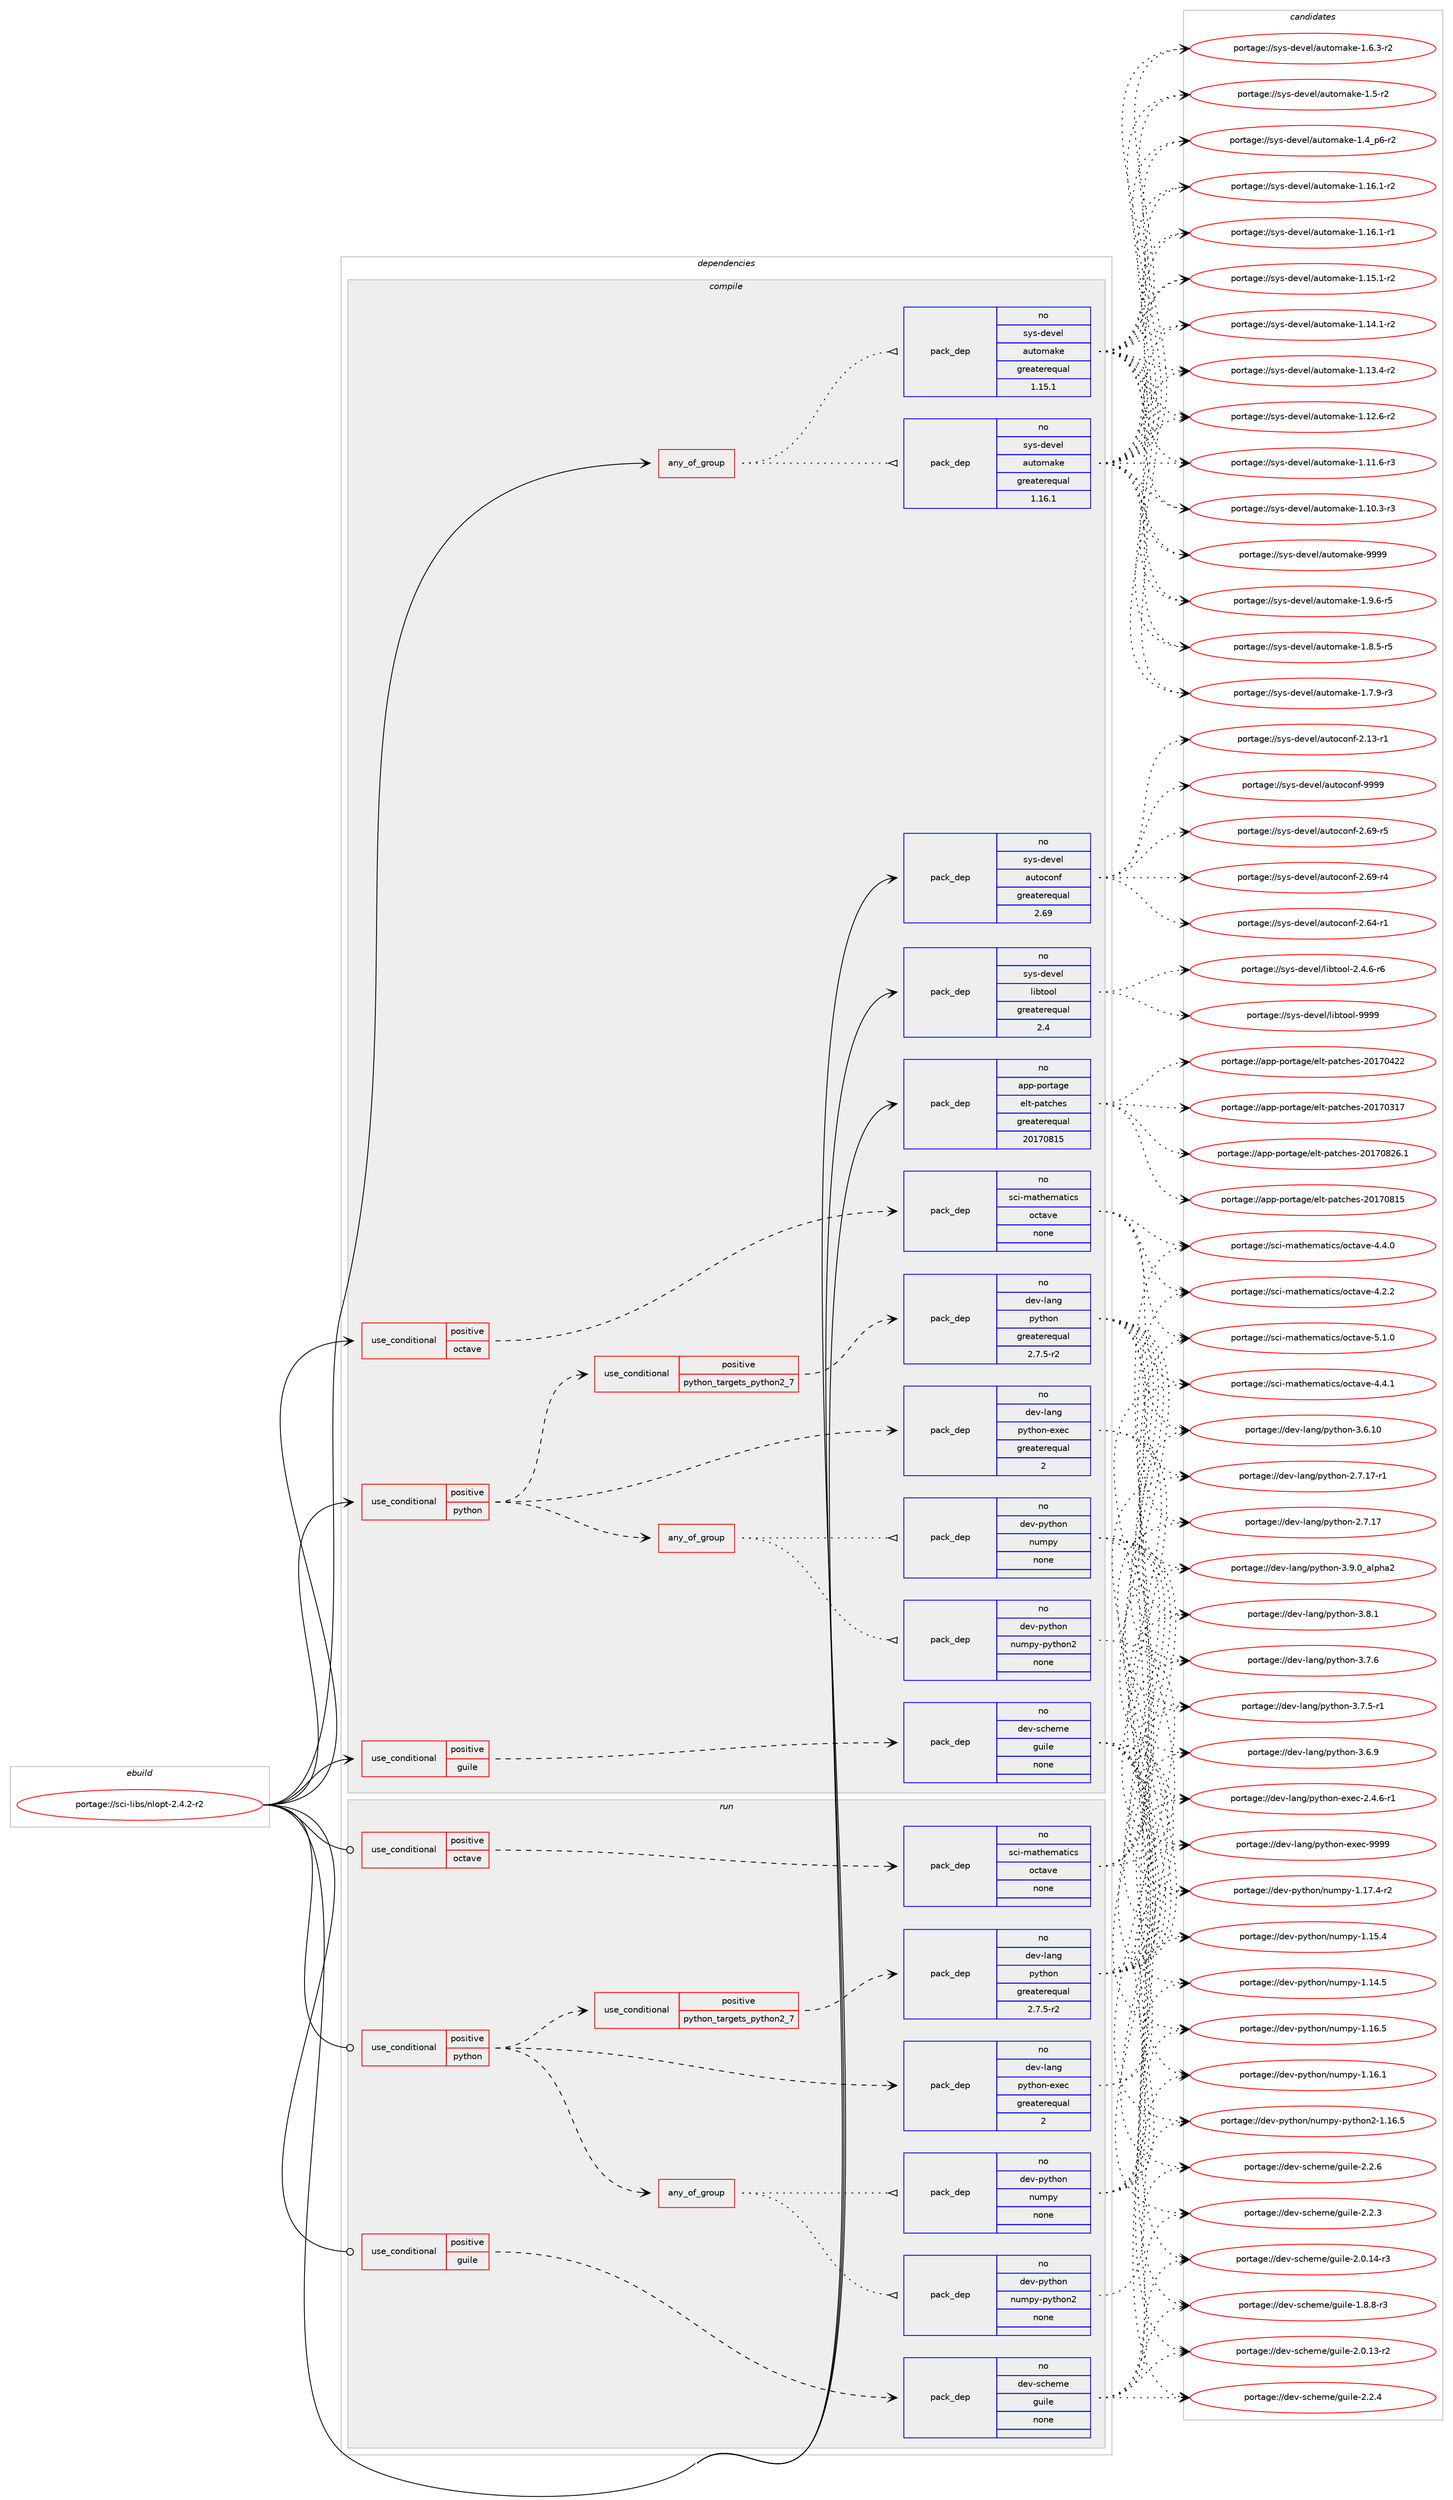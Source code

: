 digraph prolog {

# *************
# Graph options
# *************

newrank=true;
concentrate=true;
compound=true;
graph [rankdir=LR,fontname=Helvetica,fontsize=10,ranksep=1.5];#, ranksep=2.5, nodesep=0.2];
edge  [arrowhead=vee];
node  [fontname=Helvetica,fontsize=10];

# **********
# The ebuild
# **********

subgraph cluster_leftcol {
color=gray;
rank=same;
label=<<i>ebuild</i>>;
id [label="portage://sci-libs/nlopt-2.4.2-r2", color=red, width=4, href="../sci-libs/nlopt-2.4.2-r2.svg"];
}

# ****************
# The dependencies
# ****************

subgraph cluster_midcol {
color=gray;
label=<<i>dependencies</i>>;
subgraph cluster_compile {
fillcolor="#eeeeee";
style=filled;
label=<<i>compile</i>>;
subgraph any1357 {
dependency80107 [label=<<TABLE BORDER="0" CELLBORDER="1" CELLSPACING="0" CELLPADDING="4"><TR><TD CELLPADDING="10">any_of_group</TD></TR></TABLE>>, shape=none, color=red];subgraph pack62935 {
dependency80108 [label=<<TABLE BORDER="0" CELLBORDER="1" CELLSPACING="0" CELLPADDING="4" WIDTH="220"><TR><TD ROWSPAN="6" CELLPADDING="30">pack_dep</TD></TR><TR><TD WIDTH="110">no</TD></TR><TR><TD>sys-devel</TD></TR><TR><TD>automake</TD></TR><TR><TD>greaterequal</TD></TR><TR><TD>1.16.1</TD></TR></TABLE>>, shape=none, color=blue];
}
dependency80107:e -> dependency80108:w [weight=20,style="dotted",arrowhead="oinv"];
subgraph pack62936 {
dependency80109 [label=<<TABLE BORDER="0" CELLBORDER="1" CELLSPACING="0" CELLPADDING="4" WIDTH="220"><TR><TD ROWSPAN="6" CELLPADDING="30">pack_dep</TD></TR><TR><TD WIDTH="110">no</TD></TR><TR><TD>sys-devel</TD></TR><TR><TD>automake</TD></TR><TR><TD>greaterequal</TD></TR><TR><TD>1.15.1</TD></TR></TABLE>>, shape=none, color=blue];
}
dependency80107:e -> dependency80109:w [weight=20,style="dotted",arrowhead="oinv"];
}
id:e -> dependency80107:w [weight=20,style="solid",arrowhead="vee"];
subgraph cond15742 {
dependency80110 [label=<<TABLE BORDER="0" CELLBORDER="1" CELLSPACING="0" CELLPADDING="4"><TR><TD ROWSPAN="3" CELLPADDING="10">use_conditional</TD></TR><TR><TD>positive</TD></TR><TR><TD>guile</TD></TR></TABLE>>, shape=none, color=red];
subgraph pack62937 {
dependency80111 [label=<<TABLE BORDER="0" CELLBORDER="1" CELLSPACING="0" CELLPADDING="4" WIDTH="220"><TR><TD ROWSPAN="6" CELLPADDING="30">pack_dep</TD></TR><TR><TD WIDTH="110">no</TD></TR><TR><TD>dev-scheme</TD></TR><TR><TD>guile</TD></TR><TR><TD>none</TD></TR><TR><TD></TD></TR></TABLE>>, shape=none, color=blue];
}
dependency80110:e -> dependency80111:w [weight=20,style="dashed",arrowhead="vee"];
}
id:e -> dependency80110:w [weight=20,style="solid",arrowhead="vee"];
subgraph cond15743 {
dependency80112 [label=<<TABLE BORDER="0" CELLBORDER="1" CELLSPACING="0" CELLPADDING="4"><TR><TD ROWSPAN="3" CELLPADDING="10">use_conditional</TD></TR><TR><TD>positive</TD></TR><TR><TD>octave</TD></TR></TABLE>>, shape=none, color=red];
subgraph pack62938 {
dependency80113 [label=<<TABLE BORDER="0" CELLBORDER="1" CELLSPACING="0" CELLPADDING="4" WIDTH="220"><TR><TD ROWSPAN="6" CELLPADDING="30">pack_dep</TD></TR><TR><TD WIDTH="110">no</TD></TR><TR><TD>sci-mathematics</TD></TR><TR><TD>octave</TD></TR><TR><TD>none</TD></TR><TR><TD></TD></TR></TABLE>>, shape=none, color=blue];
}
dependency80112:e -> dependency80113:w [weight=20,style="dashed",arrowhead="vee"];
}
id:e -> dependency80112:w [weight=20,style="solid",arrowhead="vee"];
subgraph cond15744 {
dependency80114 [label=<<TABLE BORDER="0" CELLBORDER="1" CELLSPACING="0" CELLPADDING="4"><TR><TD ROWSPAN="3" CELLPADDING="10">use_conditional</TD></TR><TR><TD>positive</TD></TR><TR><TD>python</TD></TR></TABLE>>, shape=none, color=red];
subgraph cond15745 {
dependency80115 [label=<<TABLE BORDER="0" CELLBORDER="1" CELLSPACING="0" CELLPADDING="4"><TR><TD ROWSPAN="3" CELLPADDING="10">use_conditional</TD></TR><TR><TD>positive</TD></TR><TR><TD>python_targets_python2_7</TD></TR></TABLE>>, shape=none, color=red];
subgraph pack62939 {
dependency80116 [label=<<TABLE BORDER="0" CELLBORDER="1" CELLSPACING="0" CELLPADDING="4" WIDTH="220"><TR><TD ROWSPAN="6" CELLPADDING="30">pack_dep</TD></TR><TR><TD WIDTH="110">no</TD></TR><TR><TD>dev-lang</TD></TR><TR><TD>python</TD></TR><TR><TD>greaterequal</TD></TR><TR><TD>2.7.5-r2</TD></TR></TABLE>>, shape=none, color=blue];
}
dependency80115:e -> dependency80116:w [weight=20,style="dashed",arrowhead="vee"];
}
dependency80114:e -> dependency80115:w [weight=20,style="dashed",arrowhead="vee"];
subgraph pack62940 {
dependency80117 [label=<<TABLE BORDER="0" CELLBORDER="1" CELLSPACING="0" CELLPADDING="4" WIDTH="220"><TR><TD ROWSPAN="6" CELLPADDING="30">pack_dep</TD></TR><TR><TD WIDTH="110">no</TD></TR><TR><TD>dev-lang</TD></TR><TR><TD>python-exec</TD></TR><TR><TD>greaterequal</TD></TR><TR><TD>2</TD></TR></TABLE>>, shape=none, color=blue];
}
dependency80114:e -> dependency80117:w [weight=20,style="dashed",arrowhead="vee"];
subgraph any1358 {
dependency80118 [label=<<TABLE BORDER="0" CELLBORDER="1" CELLSPACING="0" CELLPADDING="4"><TR><TD CELLPADDING="10">any_of_group</TD></TR></TABLE>>, shape=none, color=red];subgraph pack62941 {
dependency80119 [label=<<TABLE BORDER="0" CELLBORDER="1" CELLSPACING="0" CELLPADDING="4" WIDTH="220"><TR><TD ROWSPAN="6" CELLPADDING="30">pack_dep</TD></TR><TR><TD WIDTH="110">no</TD></TR><TR><TD>dev-python</TD></TR><TR><TD>numpy-python2</TD></TR><TR><TD>none</TD></TR><TR><TD></TD></TR></TABLE>>, shape=none, color=blue];
}
dependency80118:e -> dependency80119:w [weight=20,style="dotted",arrowhead="oinv"];
subgraph pack62942 {
dependency80120 [label=<<TABLE BORDER="0" CELLBORDER="1" CELLSPACING="0" CELLPADDING="4" WIDTH="220"><TR><TD ROWSPAN="6" CELLPADDING="30">pack_dep</TD></TR><TR><TD WIDTH="110">no</TD></TR><TR><TD>dev-python</TD></TR><TR><TD>numpy</TD></TR><TR><TD>none</TD></TR><TR><TD></TD></TR></TABLE>>, shape=none, color=blue];
}
dependency80118:e -> dependency80120:w [weight=20,style="dotted",arrowhead="oinv"];
}
dependency80114:e -> dependency80118:w [weight=20,style="dashed",arrowhead="vee"];
}
id:e -> dependency80114:w [weight=20,style="solid",arrowhead="vee"];
subgraph pack62943 {
dependency80121 [label=<<TABLE BORDER="0" CELLBORDER="1" CELLSPACING="0" CELLPADDING="4" WIDTH="220"><TR><TD ROWSPAN="6" CELLPADDING="30">pack_dep</TD></TR><TR><TD WIDTH="110">no</TD></TR><TR><TD>app-portage</TD></TR><TR><TD>elt-patches</TD></TR><TR><TD>greaterequal</TD></TR><TR><TD>20170815</TD></TR></TABLE>>, shape=none, color=blue];
}
id:e -> dependency80121:w [weight=20,style="solid",arrowhead="vee"];
subgraph pack62944 {
dependency80122 [label=<<TABLE BORDER="0" CELLBORDER="1" CELLSPACING="0" CELLPADDING="4" WIDTH="220"><TR><TD ROWSPAN="6" CELLPADDING="30">pack_dep</TD></TR><TR><TD WIDTH="110">no</TD></TR><TR><TD>sys-devel</TD></TR><TR><TD>autoconf</TD></TR><TR><TD>greaterequal</TD></TR><TR><TD>2.69</TD></TR></TABLE>>, shape=none, color=blue];
}
id:e -> dependency80122:w [weight=20,style="solid",arrowhead="vee"];
subgraph pack62945 {
dependency80123 [label=<<TABLE BORDER="0" CELLBORDER="1" CELLSPACING="0" CELLPADDING="4" WIDTH="220"><TR><TD ROWSPAN="6" CELLPADDING="30">pack_dep</TD></TR><TR><TD WIDTH="110">no</TD></TR><TR><TD>sys-devel</TD></TR><TR><TD>libtool</TD></TR><TR><TD>greaterequal</TD></TR><TR><TD>2.4</TD></TR></TABLE>>, shape=none, color=blue];
}
id:e -> dependency80123:w [weight=20,style="solid",arrowhead="vee"];
}
subgraph cluster_compileandrun {
fillcolor="#eeeeee";
style=filled;
label=<<i>compile and run</i>>;
}
subgraph cluster_run {
fillcolor="#eeeeee";
style=filled;
label=<<i>run</i>>;
subgraph cond15746 {
dependency80124 [label=<<TABLE BORDER="0" CELLBORDER="1" CELLSPACING="0" CELLPADDING="4"><TR><TD ROWSPAN="3" CELLPADDING="10">use_conditional</TD></TR><TR><TD>positive</TD></TR><TR><TD>guile</TD></TR></TABLE>>, shape=none, color=red];
subgraph pack62946 {
dependency80125 [label=<<TABLE BORDER="0" CELLBORDER="1" CELLSPACING="0" CELLPADDING="4" WIDTH="220"><TR><TD ROWSPAN="6" CELLPADDING="30">pack_dep</TD></TR><TR><TD WIDTH="110">no</TD></TR><TR><TD>dev-scheme</TD></TR><TR><TD>guile</TD></TR><TR><TD>none</TD></TR><TR><TD></TD></TR></TABLE>>, shape=none, color=blue];
}
dependency80124:e -> dependency80125:w [weight=20,style="dashed",arrowhead="vee"];
}
id:e -> dependency80124:w [weight=20,style="solid",arrowhead="odot"];
subgraph cond15747 {
dependency80126 [label=<<TABLE BORDER="0" CELLBORDER="1" CELLSPACING="0" CELLPADDING="4"><TR><TD ROWSPAN="3" CELLPADDING="10">use_conditional</TD></TR><TR><TD>positive</TD></TR><TR><TD>octave</TD></TR></TABLE>>, shape=none, color=red];
subgraph pack62947 {
dependency80127 [label=<<TABLE BORDER="0" CELLBORDER="1" CELLSPACING="0" CELLPADDING="4" WIDTH="220"><TR><TD ROWSPAN="6" CELLPADDING="30">pack_dep</TD></TR><TR><TD WIDTH="110">no</TD></TR><TR><TD>sci-mathematics</TD></TR><TR><TD>octave</TD></TR><TR><TD>none</TD></TR><TR><TD></TD></TR></TABLE>>, shape=none, color=blue];
}
dependency80126:e -> dependency80127:w [weight=20,style="dashed",arrowhead="vee"];
}
id:e -> dependency80126:w [weight=20,style="solid",arrowhead="odot"];
subgraph cond15748 {
dependency80128 [label=<<TABLE BORDER="0" CELLBORDER="1" CELLSPACING="0" CELLPADDING="4"><TR><TD ROWSPAN="3" CELLPADDING="10">use_conditional</TD></TR><TR><TD>positive</TD></TR><TR><TD>python</TD></TR></TABLE>>, shape=none, color=red];
subgraph cond15749 {
dependency80129 [label=<<TABLE BORDER="0" CELLBORDER="1" CELLSPACING="0" CELLPADDING="4"><TR><TD ROWSPAN="3" CELLPADDING="10">use_conditional</TD></TR><TR><TD>positive</TD></TR><TR><TD>python_targets_python2_7</TD></TR></TABLE>>, shape=none, color=red];
subgraph pack62948 {
dependency80130 [label=<<TABLE BORDER="0" CELLBORDER="1" CELLSPACING="0" CELLPADDING="4" WIDTH="220"><TR><TD ROWSPAN="6" CELLPADDING="30">pack_dep</TD></TR><TR><TD WIDTH="110">no</TD></TR><TR><TD>dev-lang</TD></TR><TR><TD>python</TD></TR><TR><TD>greaterequal</TD></TR><TR><TD>2.7.5-r2</TD></TR></TABLE>>, shape=none, color=blue];
}
dependency80129:e -> dependency80130:w [weight=20,style="dashed",arrowhead="vee"];
}
dependency80128:e -> dependency80129:w [weight=20,style="dashed",arrowhead="vee"];
subgraph pack62949 {
dependency80131 [label=<<TABLE BORDER="0" CELLBORDER="1" CELLSPACING="0" CELLPADDING="4" WIDTH="220"><TR><TD ROWSPAN="6" CELLPADDING="30">pack_dep</TD></TR><TR><TD WIDTH="110">no</TD></TR><TR><TD>dev-lang</TD></TR><TR><TD>python-exec</TD></TR><TR><TD>greaterequal</TD></TR><TR><TD>2</TD></TR></TABLE>>, shape=none, color=blue];
}
dependency80128:e -> dependency80131:w [weight=20,style="dashed",arrowhead="vee"];
subgraph any1359 {
dependency80132 [label=<<TABLE BORDER="0" CELLBORDER="1" CELLSPACING="0" CELLPADDING="4"><TR><TD CELLPADDING="10">any_of_group</TD></TR></TABLE>>, shape=none, color=red];subgraph pack62950 {
dependency80133 [label=<<TABLE BORDER="0" CELLBORDER="1" CELLSPACING="0" CELLPADDING="4" WIDTH="220"><TR><TD ROWSPAN="6" CELLPADDING="30">pack_dep</TD></TR><TR><TD WIDTH="110">no</TD></TR><TR><TD>dev-python</TD></TR><TR><TD>numpy-python2</TD></TR><TR><TD>none</TD></TR><TR><TD></TD></TR></TABLE>>, shape=none, color=blue];
}
dependency80132:e -> dependency80133:w [weight=20,style="dotted",arrowhead="oinv"];
subgraph pack62951 {
dependency80134 [label=<<TABLE BORDER="0" CELLBORDER="1" CELLSPACING="0" CELLPADDING="4" WIDTH="220"><TR><TD ROWSPAN="6" CELLPADDING="30">pack_dep</TD></TR><TR><TD WIDTH="110">no</TD></TR><TR><TD>dev-python</TD></TR><TR><TD>numpy</TD></TR><TR><TD>none</TD></TR><TR><TD></TD></TR></TABLE>>, shape=none, color=blue];
}
dependency80132:e -> dependency80134:w [weight=20,style="dotted",arrowhead="oinv"];
}
dependency80128:e -> dependency80132:w [weight=20,style="dashed",arrowhead="vee"];
}
id:e -> dependency80128:w [weight=20,style="solid",arrowhead="odot"];
}
}

# **************
# The candidates
# **************

subgraph cluster_choices {
rank=same;
color=gray;
label=<<i>candidates</i>>;

subgraph choice62935 {
color=black;
nodesep=1;
choice115121115451001011181011084797117116111109971071014557575757 [label="portage://sys-devel/automake-9999", color=red, width=4,href="../sys-devel/automake-9999.svg"];
choice115121115451001011181011084797117116111109971071014549465746544511453 [label="portage://sys-devel/automake-1.9.6-r5", color=red, width=4,href="../sys-devel/automake-1.9.6-r5.svg"];
choice115121115451001011181011084797117116111109971071014549465646534511453 [label="portage://sys-devel/automake-1.8.5-r5", color=red, width=4,href="../sys-devel/automake-1.8.5-r5.svg"];
choice115121115451001011181011084797117116111109971071014549465546574511451 [label="portage://sys-devel/automake-1.7.9-r3", color=red, width=4,href="../sys-devel/automake-1.7.9-r3.svg"];
choice115121115451001011181011084797117116111109971071014549465446514511450 [label="portage://sys-devel/automake-1.6.3-r2", color=red, width=4,href="../sys-devel/automake-1.6.3-r2.svg"];
choice11512111545100101118101108479711711611110997107101454946534511450 [label="portage://sys-devel/automake-1.5-r2", color=red, width=4,href="../sys-devel/automake-1.5-r2.svg"];
choice115121115451001011181011084797117116111109971071014549465295112544511450 [label="portage://sys-devel/automake-1.4_p6-r2", color=red, width=4,href="../sys-devel/automake-1.4_p6-r2.svg"];
choice11512111545100101118101108479711711611110997107101454946495446494511450 [label="portage://sys-devel/automake-1.16.1-r2", color=red, width=4,href="../sys-devel/automake-1.16.1-r2.svg"];
choice11512111545100101118101108479711711611110997107101454946495446494511449 [label="portage://sys-devel/automake-1.16.1-r1", color=red, width=4,href="../sys-devel/automake-1.16.1-r1.svg"];
choice11512111545100101118101108479711711611110997107101454946495346494511450 [label="portage://sys-devel/automake-1.15.1-r2", color=red, width=4,href="../sys-devel/automake-1.15.1-r2.svg"];
choice11512111545100101118101108479711711611110997107101454946495246494511450 [label="portage://sys-devel/automake-1.14.1-r2", color=red, width=4,href="../sys-devel/automake-1.14.1-r2.svg"];
choice11512111545100101118101108479711711611110997107101454946495146524511450 [label="portage://sys-devel/automake-1.13.4-r2", color=red, width=4,href="../sys-devel/automake-1.13.4-r2.svg"];
choice11512111545100101118101108479711711611110997107101454946495046544511450 [label="portage://sys-devel/automake-1.12.6-r2", color=red, width=4,href="../sys-devel/automake-1.12.6-r2.svg"];
choice11512111545100101118101108479711711611110997107101454946494946544511451 [label="portage://sys-devel/automake-1.11.6-r3", color=red, width=4,href="../sys-devel/automake-1.11.6-r3.svg"];
choice11512111545100101118101108479711711611110997107101454946494846514511451 [label="portage://sys-devel/automake-1.10.3-r3", color=red, width=4,href="../sys-devel/automake-1.10.3-r3.svg"];
dependency80108:e -> choice115121115451001011181011084797117116111109971071014557575757:w [style=dotted,weight="100"];
dependency80108:e -> choice115121115451001011181011084797117116111109971071014549465746544511453:w [style=dotted,weight="100"];
dependency80108:e -> choice115121115451001011181011084797117116111109971071014549465646534511453:w [style=dotted,weight="100"];
dependency80108:e -> choice115121115451001011181011084797117116111109971071014549465546574511451:w [style=dotted,weight="100"];
dependency80108:e -> choice115121115451001011181011084797117116111109971071014549465446514511450:w [style=dotted,weight="100"];
dependency80108:e -> choice11512111545100101118101108479711711611110997107101454946534511450:w [style=dotted,weight="100"];
dependency80108:e -> choice115121115451001011181011084797117116111109971071014549465295112544511450:w [style=dotted,weight="100"];
dependency80108:e -> choice11512111545100101118101108479711711611110997107101454946495446494511450:w [style=dotted,weight="100"];
dependency80108:e -> choice11512111545100101118101108479711711611110997107101454946495446494511449:w [style=dotted,weight="100"];
dependency80108:e -> choice11512111545100101118101108479711711611110997107101454946495346494511450:w [style=dotted,weight="100"];
dependency80108:e -> choice11512111545100101118101108479711711611110997107101454946495246494511450:w [style=dotted,weight="100"];
dependency80108:e -> choice11512111545100101118101108479711711611110997107101454946495146524511450:w [style=dotted,weight="100"];
dependency80108:e -> choice11512111545100101118101108479711711611110997107101454946495046544511450:w [style=dotted,weight="100"];
dependency80108:e -> choice11512111545100101118101108479711711611110997107101454946494946544511451:w [style=dotted,weight="100"];
dependency80108:e -> choice11512111545100101118101108479711711611110997107101454946494846514511451:w [style=dotted,weight="100"];
}
subgraph choice62936 {
color=black;
nodesep=1;
choice115121115451001011181011084797117116111109971071014557575757 [label="portage://sys-devel/automake-9999", color=red, width=4,href="../sys-devel/automake-9999.svg"];
choice115121115451001011181011084797117116111109971071014549465746544511453 [label="portage://sys-devel/automake-1.9.6-r5", color=red, width=4,href="../sys-devel/automake-1.9.6-r5.svg"];
choice115121115451001011181011084797117116111109971071014549465646534511453 [label="portage://sys-devel/automake-1.8.5-r5", color=red, width=4,href="../sys-devel/automake-1.8.5-r5.svg"];
choice115121115451001011181011084797117116111109971071014549465546574511451 [label="portage://sys-devel/automake-1.7.9-r3", color=red, width=4,href="../sys-devel/automake-1.7.9-r3.svg"];
choice115121115451001011181011084797117116111109971071014549465446514511450 [label="portage://sys-devel/automake-1.6.3-r2", color=red, width=4,href="../sys-devel/automake-1.6.3-r2.svg"];
choice11512111545100101118101108479711711611110997107101454946534511450 [label="portage://sys-devel/automake-1.5-r2", color=red, width=4,href="../sys-devel/automake-1.5-r2.svg"];
choice115121115451001011181011084797117116111109971071014549465295112544511450 [label="portage://sys-devel/automake-1.4_p6-r2", color=red, width=4,href="../sys-devel/automake-1.4_p6-r2.svg"];
choice11512111545100101118101108479711711611110997107101454946495446494511450 [label="portage://sys-devel/automake-1.16.1-r2", color=red, width=4,href="../sys-devel/automake-1.16.1-r2.svg"];
choice11512111545100101118101108479711711611110997107101454946495446494511449 [label="portage://sys-devel/automake-1.16.1-r1", color=red, width=4,href="../sys-devel/automake-1.16.1-r1.svg"];
choice11512111545100101118101108479711711611110997107101454946495346494511450 [label="portage://sys-devel/automake-1.15.1-r2", color=red, width=4,href="../sys-devel/automake-1.15.1-r2.svg"];
choice11512111545100101118101108479711711611110997107101454946495246494511450 [label="portage://sys-devel/automake-1.14.1-r2", color=red, width=4,href="../sys-devel/automake-1.14.1-r2.svg"];
choice11512111545100101118101108479711711611110997107101454946495146524511450 [label="portage://sys-devel/automake-1.13.4-r2", color=red, width=4,href="../sys-devel/automake-1.13.4-r2.svg"];
choice11512111545100101118101108479711711611110997107101454946495046544511450 [label="portage://sys-devel/automake-1.12.6-r2", color=red, width=4,href="../sys-devel/automake-1.12.6-r2.svg"];
choice11512111545100101118101108479711711611110997107101454946494946544511451 [label="portage://sys-devel/automake-1.11.6-r3", color=red, width=4,href="../sys-devel/automake-1.11.6-r3.svg"];
choice11512111545100101118101108479711711611110997107101454946494846514511451 [label="portage://sys-devel/automake-1.10.3-r3", color=red, width=4,href="../sys-devel/automake-1.10.3-r3.svg"];
dependency80109:e -> choice115121115451001011181011084797117116111109971071014557575757:w [style=dotted,weight="100"];
dependency80109:e -> choice115121115451001011181011084797117116111109971071014549465746544511453:w [style=dotted,weight="100"];
dependency80109:e -> choice115121115451001011181011084797117116111109971071014549465646534511453:w [style=dotted,weight="100"];
dependency80109:e -> choice115121115451001011181011084797117116111109971071014549465546574511451:w [style=dotted,weight="100"];
dependency80109:e -> choice115121115451001011181011084797117116111109971071014549465446514511450:w [style=dotted,weight="100"];
dependency80109:e -> choice11512111545100101118101108479711711611110997107101454946534511450:w [style=dotted,weight="100"];
dependency80109:e -> choice115121115451001011181011084797117116111109971071014549465295112544511450:w [style=dotted,weight="100"];
dependency80109:e -> choice11512111545100101118101108479711711611110997107101454946495446494511450:w [style=dotted,weight="100"];
dependency80109:e -> choice11512111545100101118101108479711711611110997107101454946495446494511449:w [style=dotted,weight="100"];
dependency80109:e -> choice11512111545100101118101108479711711611110997107101454946495346494511450:w [style=dotted,weight="100"];
dependency80109:e -> choice11512111545100101118101108479711711611110997107101454946495246494511450:w [style=dotted,weight="100"];
dependency80109:e -> choice11512111545100101118101108479711711611110997107101454946495146524511450:w [style=dotted,weight="100"];
dependency80109:e -> choice11512111545100101118101108479711711611110997107101454946495046544511450:w [style=dotted,weight="100"];
dependency80109:e -> choice11512111545100101118101108479711711611110997107101454946494946544511451:w [style=dotted,weight="100"];
dependency80109:e -> choice11512111545100101118101108479711711611110997107101454946494846514511451:w [style=dotted,weight="100"];
}
subgraph choice62937 {
color=black;
nodesep=1;
choice100101118451159910410110910147103117105108101455046504654 [label="portage://dev-scheme/guile-2.2.6", color=red, width=4,href="../dev-scheme/guile-2.2.6.svg"];
choice100101118451159910410110910147103117105108101455046504652 [label="portage://dev-scheme/guile-2.2.4", color=red, width=4,href="../dev-scheme/guile-2.2.4.svg"];
choice100101118451159910410110910147103117105108101455046504651 [label="portage://dev-scheme/guile-2.2.3", color=red, width=4,href="../dev-scheme/guile-2.2.3.svg"];
choice100101118451159910410110910147103117105108101455046484649524511451 [label="portage://dev-scheme/guile-2.0.14-r3", color=red, width=4,href="../dev-scheme/guile-2.0.14-r3.svg"];
choice100101118451159910410110910147103117105108101455046484649514511450 [label="portage://dev-scheme/guile-2.0.13-r2", color=red, width=4,href="../dev-scheme/guile-2.0.13-r2.svg"];
choice1001011184511599104101109101471031171051081014549465646564511451 [label="portage://dev-scheme/guile-1.8.8-r3", color=red, width=4,href="../dev-scheme/guile-1.8.8-r3.svg"];
dependency80111:e -> choice100101118451159910410110910147103117105108101455046504654:w [style=dotted,weight="100"];
dependency80111:e -> choice100101118451159910410110910147103117105108101455046504652:w [style=dotted,weight="100"];
dependency80111:e -> choice100101118451159910410110910147103117105108101455046504651:w [style=dotted,weight="100"];
dependency80111:e -> choice100101118451159910410110910147103117105108101455046484649524511451:w [style=dotted,weight="100"];
dependency80111:e -> choice100101118451159910410110910147103117105108101455046484649514511450:w [style=dotted,weight="100"];
dependency80111:e -> choice1001011184511599104101109101471031171051081014549465646564511451:w [style=dotted,weight="100"];
}
subgraph choice62938 {
color=black;
nodesep=1;
choice1159910545109971161041011099711610599115471119911697118101455346494648 [label="portage://sci-mathematics/octave-5.1.0", color=red, width=4,href="../sci-mathematics/octave-5.1.0.svg"];
choice1159910545109971161041011099711610599115471119911697118101455246524649 [label="portage://sci-mathematics/octave-4.4.1", color=red, width=4,href="../sci-mathematics/octave-4.4.1.svg"];
choice1159910545109971161041011099711610599115471119911697118101455246524648 [label="portage://sci-mathematics/octave-4.4.0", color=red, width=4,href="../sci-mathematics/octave-4.4.0.svg"];
choice1159910545109971161041011099711610599115471119911697118101455246504650 [label="portage://sci-mathematics/octave-4.2.2", color=red, width=4,href="../sci-mathematics/octave-4.2.2.svg"];
dependency80113:e -> choice1159910545109971161041011099711610599115471119911697118101455346494648:w [style=dotted,weight="100"];
dependency80113:e -> choice1159910545109971161041011099711610599115471119911697118101455246524649:w [style=dotted,weight="100"];
dependency80113:e -> choice1159910545109971161041011099711610599115471119911697118101455246524648:w [style=dotted,weight="100"];
dependency80113:e -> choice1159910545109971161041011099711610599115471119911697118101455246504650:w [style=dotted,weight="100"];
}
subgraph choice62939 {
color=black;
nodesep=1;
choice10010111845108971101034711212111610411111045514657464895971081121049750 [label="portage://dev-lang/python-3.9.0_alpha2", color=red, width=4,href="../dev-lang/python-3.9.0_alpha2.svg"];
choice100101118451089711010347112121116104111110455146564649 [label="portage://dev-lang/python-3.8.1", color=red, width=4,href="../dev-lang/python-3.8.1.svg"];
choice100101118451089711010347112121116104111110455146554654 [label="portage://dev-lang/python-3.7.6", color=red, width=4,href="../dev-lang/python-3.7.6.svg"];
choice1001011184510897110103471121211161041111104551465546534511449 [label="portage://dev-lang/python-3.7.5-r1", color=red, width=4,href="../dev-lang/python-3.7.5-r1.svg"];
choice100101118451089711010347112121116104111110455146544657 [label="portage://dev-lang/python-3.6.9", color=red, width=4,href="../dev-lang/python-3.6.9.svg"];
choice10010111845108971101034711212111610411111045514654464948 [label="portage://dev-lang/python-3.6.10", color=red, width=4,href="../dev-lang/python-3.6.10.svg"];
choice100101118451089711010347112121116104111110455046554649554511449 [label="portage://dev-lang/python-2.7.17-r1", color=red, width=4,href="../dev-lang/python-2.7.17-r1.svg"];
choice10010111845108971101034711212111610411111045504655464955 [label="portage://dev-lang/python-2.7.17", color=red, width=4,href="../dev-lang/python-2.7.17.svg"];
dependency80116:e -> choice10010111845108971101034711212111610411111045514657464895971081121049750:w [style=dotted,weight="100"];
dependency80116:e -> choice100101118451089711010347112121116104111110455146564649:w [style=dotted,weight="100"];
dependency80116:e -> choice100101118451089711010347112121116104111110455146554654:w [style=dotted,weight="100"];
dependency80116:e -> choice1001011184510897110103471121211161041111104551465546534511449:w [style=dotted,weight="100"];
dependency80116:e -> choice100101118451089711010347112121116104111110455146544657:w [style=dotted,weight="100"];
dependency80116:e -> choice10010111845108971101034711212111610411111045514654464948:w [style=dotted,weight="100"];
dependency80116:e -> choice100101118451089711010347112121116104111110455046554649554511449:w [style=dotted,weight="100"];
dependency80116:e -> choice10010111845108971101034711212111610411111045504655464955:w [style=dotted,weight="100"];
}
subgraph choice62940 {
color=black;
nodesep=1;
choice10010111845108971101034711212111610411111045101120101994557575757 [label="portage://dev-lang/python-exec-9999", color=red, width=4,href="../dev-lang/python-exec-9999.svg"];
choice10010111845108971101034711212111610411111045101120101994550465246544511449 [label="portage://dev-lang/python-exec-2.4.6-r1", color=red, width=4,href="../dev-lang/python-exec-2.4.6-r1.svg"];
dependency80117:e -> choice10010111845108971101034711212111610411111045101120101994557575757:w [style=dotted,weight="100"];
dependency80117:e -> choice10010111845108971101034711212111610411111045101120101994550465246544511449:w [style=dotted,weight="100"];
}
subgraph choice62941 {
color=black;
nodesep=1;
choice1001011184511212111610411111047110117109112121451121211161041111105045494649544653 [label="portage://dev-python/numpy-python2-1.16.5", color=red, width=4,href="../dev-python/numpy-python2-1.16.5.svg"];
dependency80119:e -> choice1001011184511212111610411111047110117109112121451121211161041111105045494649544653:w [style=dotted,weight="100"];
}
subgraph choice62942 {
color=black;
nodesep=1;
choice1001011184511212111610411111047110117109112121454946495546524511450 [label="portage://dev-python/numpy-1.17.4-r2", color=red, width=4,href="../dev-python/numpy-1.17.4-r2.svg"];
choice100101118451121211161041111104711011710911212145494649544653 [label="portage://dev-python/numpy-1.16.5", color=red, width=4,href="../dev-python/numpy-1.16.5.svg"];
choice100101118451121211161041111104711011710911212145494649544649 [label="portage://dev-python/numpy-1.16.1", color=red, width=4,href="../dev-python/numpy-1.16.1.svg"];
choice100101118451121211161041111104711011710911212145494649534652 [label="portage://dev-python/numpy-1.15.4", color=red, width=4,href="../dev-python/numpy-1.15.4.svg"];
choice100101118451121211161041111104711011710911212145494649524653 [label="portage://dev-python/numpy-1.14.5", color=red, width=4,href="../dev-python/numpy-1.14.5.svg"];
dependency80120:e -> choice1001011184511212111610411111047110117109112121454946495546524511450:w [style=dotted,weight="100"];
dependency80120:e -> choice100101118451121211161041111104711011710911212145494649544653:w [style=dotted,weight="100"];
dependency80120:e -> choice100101118451121211161041111104711011710911212145494649544649:w [style=dotted,weight="100"];
dependency80120:e -> choice100101118451121211161041111104711011710911212145494649534652:w [style=dotted,weight="100"];
dependency80120:e -> choice100101118451121211161041111104711011710911212145494649524653:w [style=dotted,weight="100"];
}
subgraph choice62943 {
color=black;
nodesep=1;
choice971121124511211111411697103101471011081164511297116991041011154550484955485650544649 [label="portage://app-portage/elt-patches-20170826.1", color=red, width=4,href="../app-portage/elt-patches-20170826.1.svg"];
choice97112112451121111141169710310147101108116451129711699104101115455048495548564953 [label="portage://app-portage/elt-patches-20170815", color=red, width=4,href="../app-portage/elt-patches-20170815.svg"];
choice97112112451121111141169710310147101108116451129711699104101115455048495548525050 [label="portage://app-portage/elt-patches-20170422", color=red, width=4,href="../app-portage/elt-patches-20170422.svg"];
choice97112112451121111141169710310147101108116451129711699104101115455048495548514955 [label="portage://app-portage/elt-patches-20170317", color=red, width=4,href="../app-portage/elt-patches-20170317.svg"];
dependency80121:e -> choice971121124511211111411697103101471011081164511297116991041011154550484955485650544649:w [style=dotted,weight="100"];
dependency80121:e -> choice97112112451121111141169710310147101108116451129711699104101115455048495548564953:w [style=dotted,weight="100"];
dependency80121:e -> choice97112112451121111141169710310147101108116451129711699104101115455048495548525050:w [style=dotted,weight="100"];
dependency80121:e -> choice97112112451121111141169710310147101108116451129711699104101115455048495548514955:w [style=dotted,weight="100"];
}
subgraph choice62944 {
color=black;
nodesep=1;
choice115121115451001011181011084797117116111991111101024557575757 [label="portage://sys-devel/autoconf-9999", color=red, width=4,href="../sys-devel/autoconf-9999.svg"];
choice1151211154510010111810110847971171161119911111010245504654574511453 [label="portage://sys-devel/autoconf-2.69-r5", color=red, width=4,href="../sys-devel/autoconf-2.69-r5.svg"];
choice1151211154510010111810110847971171161119911111010245504654574511452 [label="portage://sys-devel/autoconf-2.69-r4", color=red, width=4,href="../sys-devel/autoconf-2.69-r4.svg"];
choice1151211154510010111810110847971171161119911111010245504654524511449 [label="portage://sys-devel/autoconf-2.64-r1", color=red, width=4,href="../sys-devel/autoconf-2.64-r1.svg"];
choice1151211154510010111810110847971171161119911111010245504649514511449 [label="portage://sys-devel/autoconf-2.13-r1", color=red, width=4,href="../sys-devel/autoconf-2.13-r1.svg"];
dependency80122:e -> choice115121115451001011181011084797117116111991111101024557575757:w [style=dotted,weight="100"];
dependency80122:e -> choice1151211154510010111810110847971171161119911111010245504654574511453:w [style=dotted,weight="100"];
dependency80122:e -> choice1151211154510010111810110847971171161119911111010245504654574511452:w [style=dotted,weight="100"];
dependency80122:e -> choice1151211154510010111810110847971171161119911111010245504654524511449:w [style=dotted,weight="100"];
dependency80122:e -> choice1151211154510010111810110847971171161119911111010245504649514511449:w [style=dotted,weight="100"];
}
subgraph choice62945 {
color=black;
nodesep=1;
choice1151211154510010111810110847108105981161111111084557575757 [label="portage://sys-devel/libtool-9999", color=red, width=4,href="../sys-devel/libtool-9999.svg"];
choice1151211154510010111810110847108105981161111111084550465246544511454 [label="portage://sys-devel/libtool-2.4.6-r6", color=red, width=4,href="../sys-devel/libtool-2.4.6-r6.svg"];
dependency80123:e -> choice1151211154510010111810110847108105981161111111084557575757:w [style=dotted,weight="100"];
dependency80123:e -> choice1151211154510010111810110847108105981161111111084550465246544511454:w [style=dotted,weight="100"];
}
subgraph choice62946 {
color=black;
nodesep=1;
choice100101118451159910410110910147103117105108101455046504654 [label="portage://dev-scheme/guile-2.2.6", color=red, width=4,href="../dev-scheme/guile-2.2.6.svg"];
choice100101118451159910410110910147103117105108101455046504652 [label="portage://dev-scheme/guile-2.2.4", color=red, width=4,href="../dev-scheme/guile-2.2.4.svg"];
choice100101118451159910410110910147103117105108101455046504651 [label="portage://dev-scheme/guile-2.2.3", color=red, width=4,href="../dev-scheme/guile-2.2.3.svg"];
choice100101118451159910410110910147103117105108101455046484649524511451 [label="portage://dev-scheme/guile-2.0.14-r3", color=red, width=4,href="../dev-scheme/guile-2.0.14-r3.svg"];
choice100101118451159910410110910147103117105108101455046484649514511450 [label="portage://dev-scheme/guile-2.0.13-r2", color=red, width=4,href="../dev-scheme/guile-2.0.13-r2.svg"];
choice1001011184511599104101109101471031171051081014549465646564511451 [label="portage://dev-scheme/guile-1.8.8-r3", color=red, width=4,href="../dev-scheme/guile-1.8.8-r3.svg"];
dependency80125:e -> choice100101118451159910410110910147103117105108101455046504654:w [style=dotted,weight="100"];
dependency80125:e -> choice100101118451159910410110910147103117105108101455046504652:w [style=dotted,weight="100"];
dependency80125:e -> choice100101118451159910410110910147103117105108101455046504651:w [style=dotted,weight="100"];
dependency80125:e -> choice100101118451159910410110910147103117105108101455046484649524511451:w [style=dotted,weight="100"];
dependency80125:e -> choice100101118451159910410110910147103117105108101455046484649514511450:w [style=dotted,weight="100"];
dependency80125:e -> choice1001011184511599104101109101471031171051081014549465646564511451:w [style=dotted,weight="100"];
}
subgraph choice62947 {
color=black;
nodesep=1;
choice1159910545109971161041011099711610599115471119911697118101455346494648 [label="portage://sci-mathematics/octave-5.1.0", color=red, width=4,href="../sci-mathematics/octave-5.1.0.svg"];
choice1159910545109971161041011099711610599115471119911697118101455246524649 [label="portage://sci-mathematics/octave-4.4.1", color=red, width=4,href="../sci-mathematics/octave-4.4.1.svg"];
choice1159910545109971161041011099711610599115471119911697118101455246524648 [label="portage://sci-mathematics/octave-4.4.0", color=red, width=4,href="../sci-mathematics/octave-4.4.0.svg"];
choice1159910545109971161041011099711610599115471119911697118101455246504650 [label="portage://sci-mathematics/octave-4.2.2", color=red, width=4,href="../sci-mathematics/octave-4.2.2.svg"];
dependency80127:e -> choice1159910545109971161041011099711610599115471119911697118101455346494648:w [style=dotted,weight="100"];
dependency80127:e -> choice1159910545109971161041011099711610599115471119911697118101455246524649:w [style=dotted,weight="100"];
dependency80127:e -> choice1159910545109971161041011099711610599115471119911697118101455246524648:w [style=dotted,weight="100"];
dependency80127:e -> choice1159910545109971161041011099711610599115471119911697118101455246504650:w [style=dotted,weight="100"];
}
subgraph choice62948 {
color=black;
nodesep=1;
choice10010111845108971101034711212111610411111045514657464895971081121049750 [label="portage://dev-lang/python-3.9.0_alpha2", color=red, width=4,href="../dev-lang/python-3.9.0_alpha2.svg"];
choice100101118451089711010347112121116104111110455146564649 [label="portage://dev-lang/python-3.8.1", color=red, width=4,href="../dev-lang/python-3.8.1.svg"];
choice100101118451089711010347112121116104111110455146554654 [label="portage://dev-lang/python-3.7.6", color=red, width=4,href="../dev-lang/python-3.7.6.svg"];
choice1001011184510897110103471121211161041111104551465546534511449 [label="portage://dev-lang/python-3.7.5-r1", color=red, width=4,href="../dev-lang/python-3.7.5-r1.svg"];
choice100101118451089711010347112121116104111110455146544657 [label="portage://dev-lang/python-3.6.9", color=red, width=4,href="../dev-lang/python-3.6.9.svg"];
choice10010111845108971101034711212111610411111045514654464948 [label="portage://dev-lang/python-3.6.10", color=red, width=4,href="../dev-lang/python-3.6.10.svg"];
choice100101118451089711010347112121116104111110455046554649554511449 [label="portage://dev-lang/python-2.7.17-r1", color=red, width=4,href="../dev-lang/python-2.7.17-r1.svg"];
choice10010111845108971101034711212111610411111045504655464955 [label="portage://dev-lang/python-2.7.17", color=red, width=4,href="../dev-lang/python-2.7.17.svg"];
dependency80130:e -> choice10010111845108971101034711212111610411111045514657464895971081121049750:w [style=dotted,weight="100"];
dependency80130:e -> choice100101118451089711010347112121116104111110455146564649:w [style=dotted,weight="100"];
dependency80130:e -> choice100101118451089711010347112121116104111110455146554654:w [style=dotted,weight="100"];
dependency80130:e -> choice1001011184510897110103471121211161041111104551465546534511449:w [style=dotted,weight="100"];
dependency80130:e -> choice100101118451089711010347112121116104111110455146544657:w [style=dotted,weight="100"];
dependency80130:e -> choice10010111845108971101034711212111610411111045514654464948:w [style=dotted,weight="100"];
dependency80130:e -> choice100101118451089711010347112121116104111110455046554649554511449:w [style=dotted,weight="100"];
dependency80130:e -> choice10010111845108971101034711212111610411111045504655464955:w [style=dotted,weight="100"];
}
subgraph choice62949 {
color=black;
nodesep=1;
choice10010111845108971101034711212111610411111045101120101994557575757 [label="portage://dev-lang/python-exec-9999", color=red, width=4,href="../dev-lang/python-exec-9999.svg"];
choice10010111845108971101034711212111610411111045101120101994550465246544511449 [label="portage://dev-lang/python-exec-2.4.6-r1", color=red, width=4,href="../dev-lang/python-exec-2.4.6-r1.svg"];
dependency80131:e -> choice10010111845108971101034711212111610411111045101120101994557575757:w [style=dotted,weight="100"];
dependency80131:e -> choice10010111845108971101034711212111610411111045101120101994550465246544511449:w [style=dotted,weight="100"];
}
subgraph choice62950 {
color=black;
nodesep=1;
choice1001011184511212111610411111047110117109112121451121211161041111105045494649544653 [label="portage://dev-python/numpy-python2-1.16.5", color=red, width=4,href="../dev-python/numpy-python2-1.16.5.svg"];
dependency80133:e -> choice1001011184511212111610411111047110117109112121451121211161041111105045494649544653:w [style=dotted,weight="100"];
}
subgraph choice62951 {
color=black;
nodesep=1;
choice1001011184511212111610411111047110117109112121454946495546524511450 [label="portage://dev-python/numpy-1.17.4-r2", color=red, width=4,href="../dev-python/numpy-1.17.4-r2.svg"];
choice100101118451121211161041111104711011710911212145494649544653 [label="portage://dev-python/numpy-1.16.5", color=red, width=4,href="../dev-python/numpy-1.16.5.svg"];
choice100101118451121211161041111104711011710911212145494649544649 [label="portage://dev-python/numpy-1.16.1", color=red, width=4,href="../dev-python/numpy-1.16.1.svg"];
choice100101118451121211161041111104711011710911212145494649534652 [label="portage://dev-python/numpy-1.15.4", color=red, width=4,href="../dev-python/numpy-1.15.4.svg"];
choice100101118451121211161041111104711011710911212145494649524653 [label="portage://dev-python/numpy-1.14.5", color=red, width=4,href="../dev-python/numpy-1.14.5.svg"];
dependency80134:e -> choice1001011184511212111610411111047110117109112121454946495546524511450:w [style=dotted,weight="100"];
dependency80134:e -> choice100101118451121211161041111104711011710911212145494649544653:w [style=dotted,weight="100"];
dependency80134:e -> choice100101118451121211161041111104711011710911212145494649544649:w [style=dotted,weight="100"];
dependency80134:e -> choice100101118451121211161041111104711011710911212145494649534652:w [style=dotted,weight="100"];
dependency80134:e -> choice100101118451121211161041111104711011710911212145494649524653:w [style=dotted,weight="100"];
}
}

}
